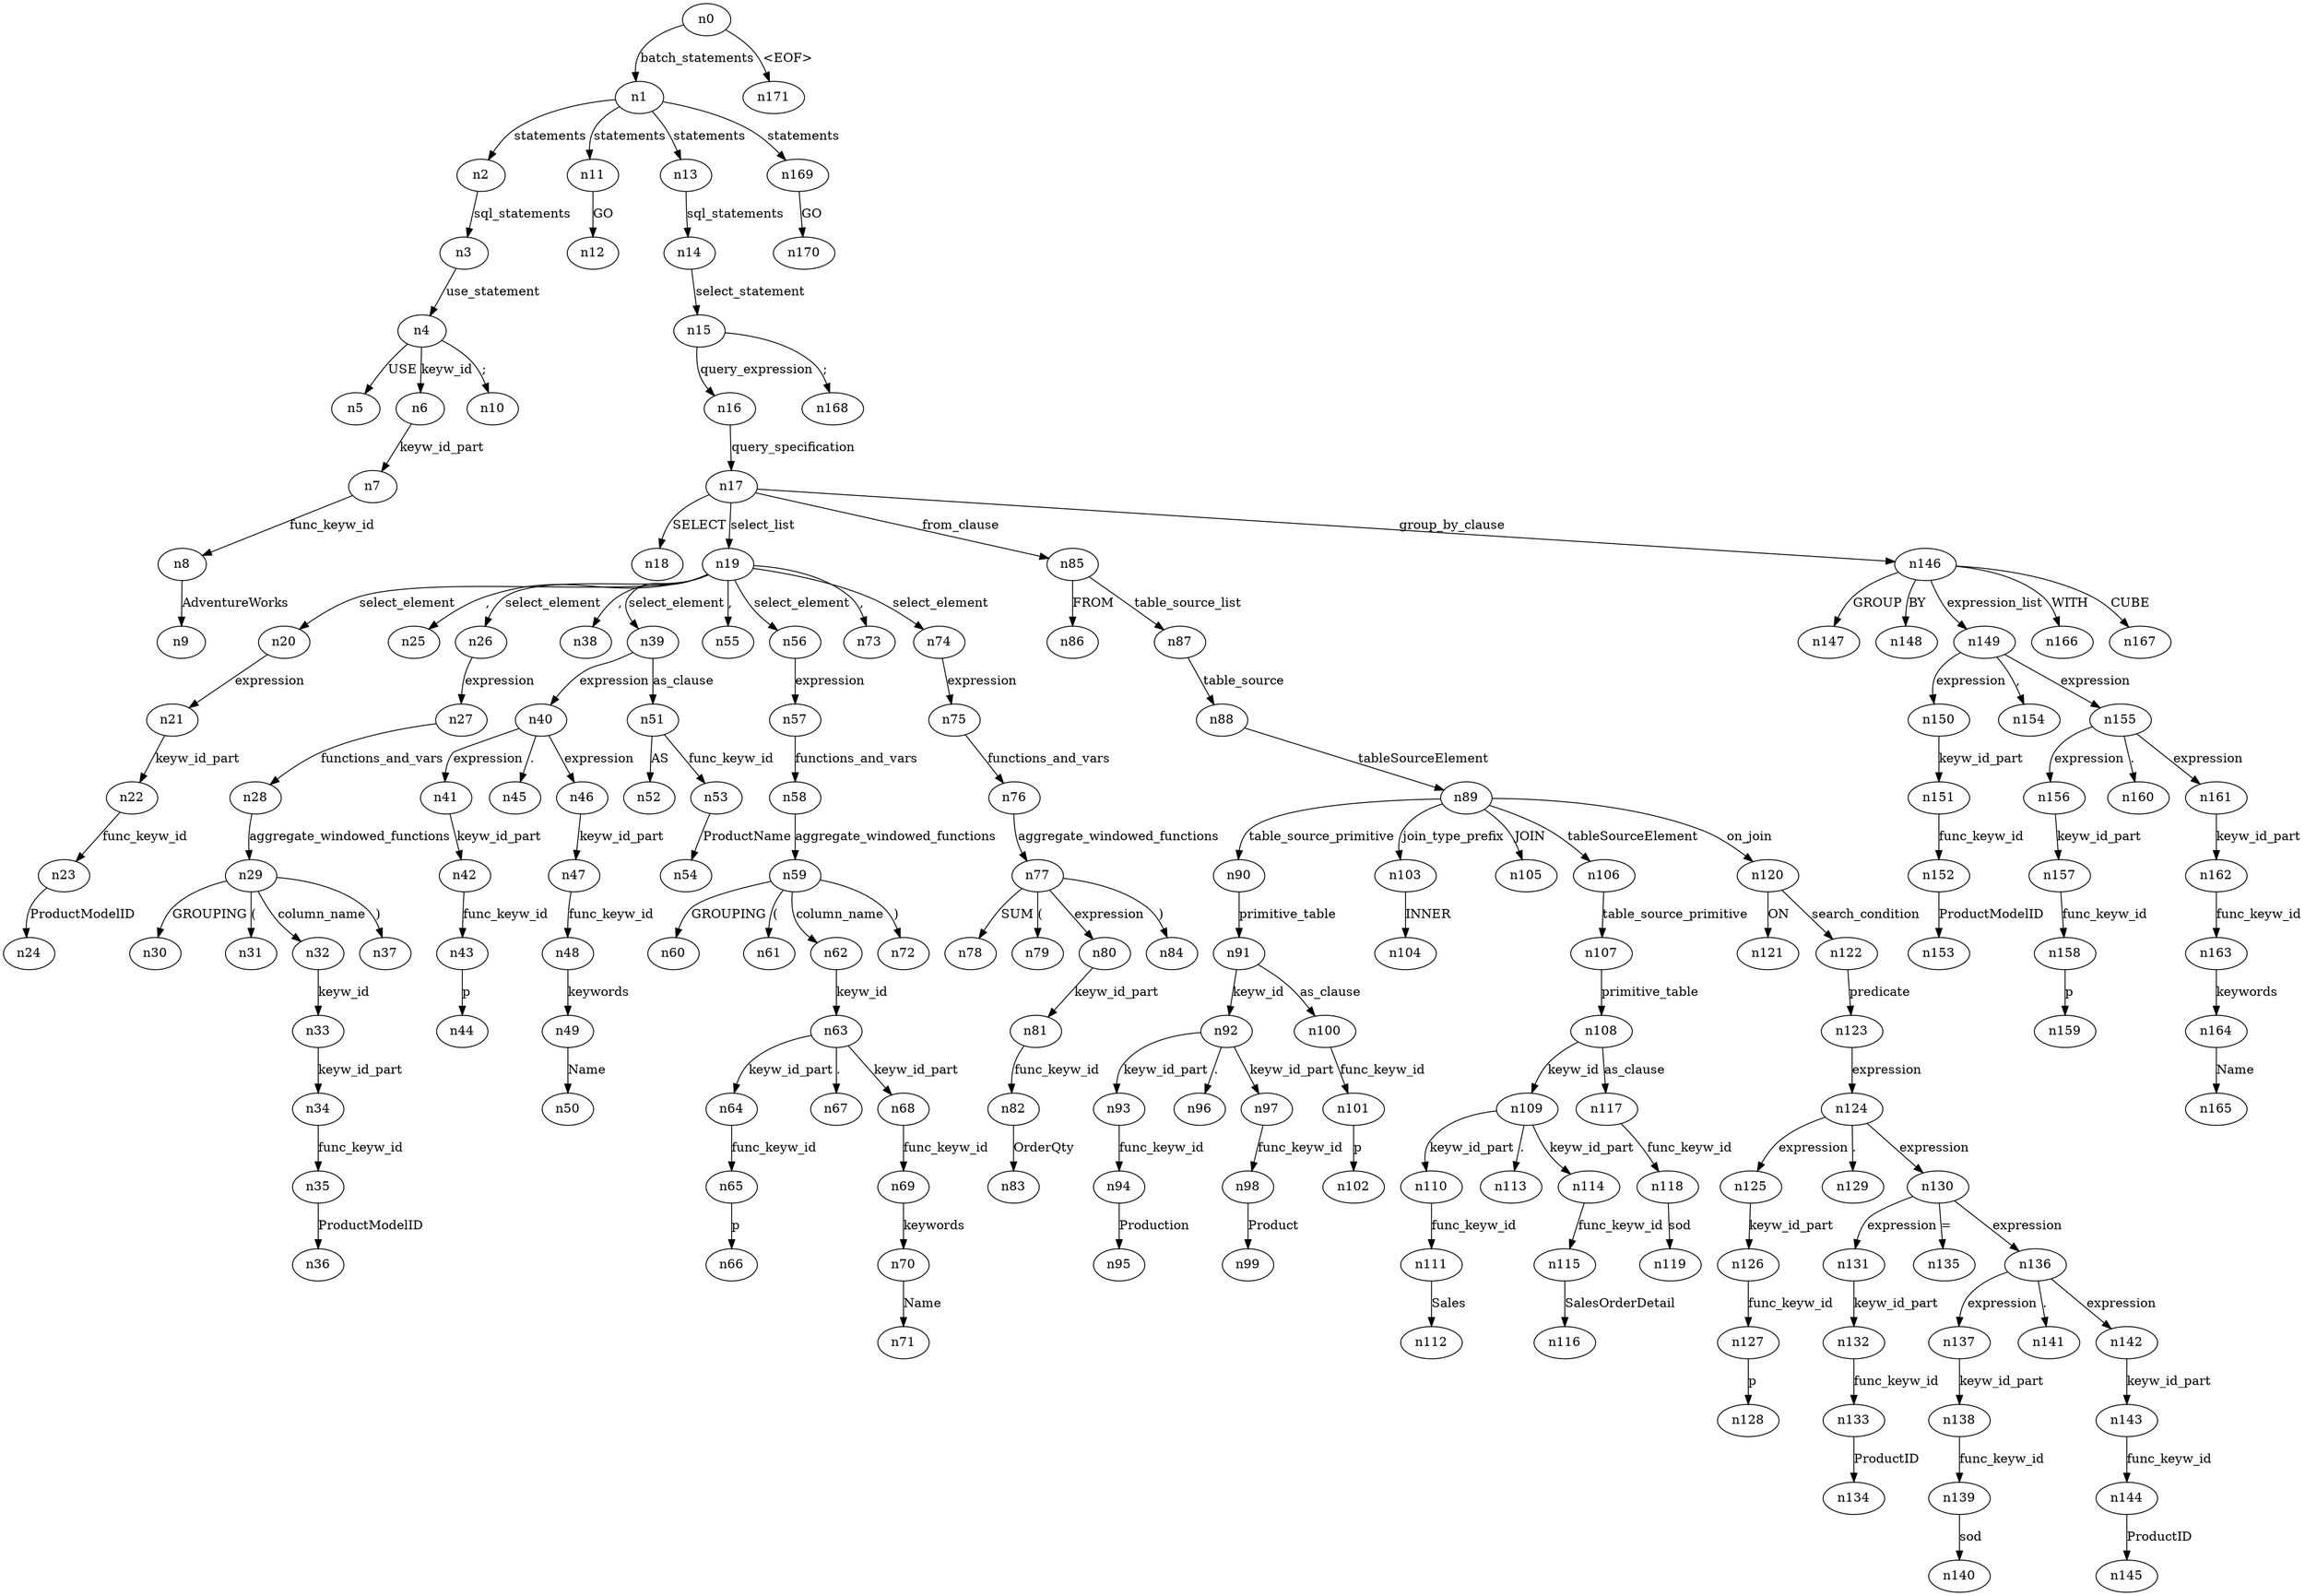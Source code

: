 digraph ParseTree {
  n0 -> n1 [label="batch_statements"];
  n1 -> n2 [label="statements"];
  n2 -> n3 [label="sql_statements"];
  n3 -> n4 [label="use_statement"];
  n4 -> n5 [label="USE"];
  n4 -> n6 [label="keyw_id"];
  n6 -> n7 [label="keyw_id_part"];
  n7 -> n8 [label="func_keyw_id"];
  n8 -> n9 [label="AdventureWorks"];
  n4 -> n10 [label=";"];
  n1 -> n11 [label="statements"];
  n11 -> n12 [label="GO"];
  n1 -> n13 [label="statements"];
  n13 -> n14 [label="sql_statements"];
  n14 -> n15 [label="select_statement"];
  n15 -> n16 [label="query_expression"];
  n16 -> n17 [label="query_specification"];
  n17 -> n18 [label="SELECT"];
  n17 -> n19 [label="select_list"];
  n19 -> n20 [label="select_element"];
  n20 -> n21 [label="expression"];
  n21 -> n22 [label="keyw_id_part"];
  n22 -> n23 [label="func_keyw_id"];
  n23 -> n24 [label="ProductModelID"];
  n19 -> n25 [label=","];
  n19 -> n26 [label="select_element"];
  n26 -> n27 [label="expression"];
  n27 -> n28 [label="functions_and_vars"];
  n28 -> n29 [label="aggregate_windowed_functions"];
  n29 -> n30 [label="GROUPING"];
  n29 -> n31 [label="("];
  n29 -> n32 [label="column_name"];
  n32 -> n33 [label="keyw_id"];
  n33 -> n34 [label="keyw_id_part"];
  n34 -> n35 [label="func_keyw_id"];
  n35 -> n36 [label="ProductModelID"];
  n29 -> n37 [label=")"];
  n19 -> n38 [label=","];
  n19 -> n39 [label="select_element"];
  n39 -> n40 [label="expression"];
  n40 -> n41 [label="expression"];
  n41 -> n42 [label="keyw_id_part"];
  n42 -> n43 [label="func_keyw_id"];
  n43 -> n44 [label="p"];
  n40 -> n45 [label="."];
  n40 -> n46 [label="expression"];
  n46 -> n47 [label="keyw_id_part"];
  n47 -> n48 [label="func_keyw_id"];
  n48 -> n49 [label="keywords"];
  n49 -> n50 [label="Name"];
  n39 -> n51 [label="as_clause"];
  n51 -> n52 [label="AS"];
  n51 -> n53 [label="func_keyw_id"];
  n53 -> n54 [label="ProductName"];
  n19 -> n55 [label=","];
  n19 -> n56 [label="select_element"];
  n56 -> n57 [label="expression"];
  n57 -> n58 [label="functions_and_vars"];
  n58 -> n59 [label="aggregate_windowed_functions"];
  n59 -> n60 [label="GROUPING"];
  n59 -> n61 [label="("];
  n59 -> n62 [label="column_name"];
  n62 -> n63 [label="keyw_id"];
  n63 -> n64 [label="keyw_id_part"];
  n64 -> n65 [label="func_keyw_id"];
  n65 -> n66 [label="p"];
  n63 -> n67 [label="."];
  n63 -> n68 [label="keyw_id_part"];
  n68 -> n69 [label="func_keyw_id"];
  n69 -> n70 [label="keywords"];
  n70 -> n71 [label="Name"];
  n59 -> n72 [label=")"];
  n19 -> n73 [label=","];
  n19 -> n74 [label="select_element"];
  n74 -> n75 [label="expression"];
  n75 -> n76 [label="functions_and_vars"];
  n76 -> n77 [label="aggregate_windowed_functions"];
  n77 -> n78 [label="SUM"];
  n77 -> n79 [label="("];
  n77 -> n80 [label="expression"];
  n80 -> n81 [label="keyw_id_part"];
  n81 -> n82 [label="func_keyw_id"];
  n82 -> n83 [label="OrderQty"];
  n77 -> n84 [label=")"];
  n17 -> n85 [label="from_clause"];
  n85 -> n86 [label="FROM"];
  n85 -> n87 [label="table_source_list"];
  n87 -> n88 [label="table_source"];
  n88 -> n89 [label="tableSourceElement"];
  n89 -> n90 [label="table_source_primitive"];
  n90 -> n91 [label="primitive_table"];
  n91 -> n92 [label="keyw_id"];
  n92 -> n93 [label="keyw_id_part"];
  n93 -> n94 [label="func_keyw_id"];
  n94 -> n95 [label="Production"];
  n92 -> n96 [label="."];
  n92 -> n97 [label="keyw_id_part"];
  n97 -> n98 [label="func_keyw_id"];
  n98 -> n99 [label="Product"];
  n91 -> n100 [label="as_clause"];
  n100 -> n101 [label="func_keyw_id"];
  n101 -> n102 [label="p"];
  n89 -> n103 [label="join_type_prefix"];
  n103 -> n104 [label="INNER"];
  n89 -> n105 [label="JOIN"];
  n89 -> n106 [label="tableSourceElement"];
  n106 -> n107 [label="table_source_primitive"];
  n107 -> n108 [label="primitive_table"];
  n108 -> n109 [label="keyw_id"];
  n109 -> n110 [label="keyw_id_part"];
  n110 -> n111 [label="func_keyw_id"];
  n111 -> n112 [label="Sales"];
  n109 -> n113 [label="."];
  n109 -> n114 [label="keyw_id_part"];
  n114 -> n115 [label="func_keyw_id"];
  n115 -> n116 [label="SalesOrderDetail"];
  n108 -> n117 [label="as_clause"];
  n117 -> n118 [label="func_keyw_id"];
  n118 -> n119 [label="sod"];
  n89 -> n120 [label="on_join"];
  n120 -> n121 [label="ON"];
  n120 -> n122 [label="search_condition"];
  n122 -> n123 [label="predicate"];
  n123 -> n124 [label="expression"];
  n124 -> n125 [label="expression"];
  n125 -> n126 [label="keyw_id_part"];
  n126 -> n127 [label="func_keyw_id"];
  n127 -> n128 [label="p"];
  n124 -> n129 [label="."];
  n124 -> n130 [label="expression"];
  n130 -> n131 [label="expression"];
  n131 -> n132 [label="keyw_id_part"];
  n132 -> n133 [label="func_keyw_id"];
  n133 -> n134 [label="ProductID"];
  n130 -> n135 [label="="];
  n130 -> n136 [label="expression"];
  n136 -> n137 [label="expression"];
  n137 -> n138 [label="keyw_id_part"];
  n138 -> n139 [label="func_keyw_id"];
  n139 -> n140 [label="sod"];
  n136 -> n141 [label="."];
  n136 -> n142 [label="expression"];
  n142 -> n143 [label="keyw_id_part"];
  n143 -> n144 [label="func_keyw_id"];
  n144 -> n145 [label="ProductID"];
  n17 -> n146 [label="group_by_clause"];
  n146 -> n147 [label="GROUP"];
  n146 -> n148 [label="BY"];
  n146 -> n149 [label="expression_list"];
  n149 -> n150 [label="expression"];
  n150 -> n151 [label="keyw_id_part"];
  n151 -> n152 [label="func_keyw_id"];
  n152 -> n153 [label="ProductModelID"];
  n149 -> n154 [label=","];
  n149 -> n155 [label="expression"];
  n155 -> n156 [label="expression"];
  n156 -> n157 [label="keyw_id_part"];
  n157 -> n158 [label="func_keyw_id"];
  n158 -> n159 [label="p"];
  n155 -> n160 [label="."];
  n155 -> n161 [label="expression"];
  n161 -> n162 [label="keyw_id_part"];
  n162 -> n163 [label="func_keyw_id"];
  n163 -> n164 [label="keywords"];
  n164 -> n165 [label="Name"];
  n146 -> n166 [label="WITH"];
  n146 -> n167 [label="CUBE"];
  n15 -> n168 [label=";"];
  n1 -> n169 [label="statements"];
  n169 -> n170 [label="GO"];
  n0 -> n171 [label="<EOF>"];
}
